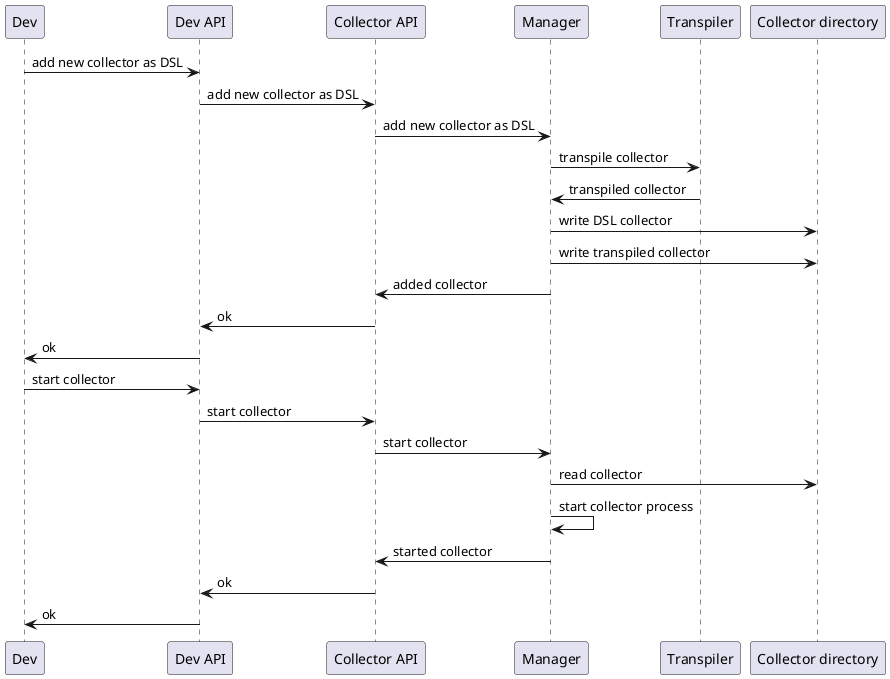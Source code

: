 @startuml
participant "Dev" as D
participant "Dev API" as A
participant "Collector API" as CA
participant "Manager" as M
participant "Transpiler" as T
participant "Collector directory" as DIR


D -> A: add new collector as DSL
A -> CA: add new collector as DSL

CA -> M: add new collector as DSL

M -> T: transpile collector
T -> M: transpiled collector


M -> DIR : write DSL collector
M -> DIR : write transpiled collector

M -> CA : added collector

CA -> A: ok
A -> D: ok






D -> A:  start collector


A -> CA: start collector
CA -> M: start collector

M -> DIR: read collector
M -> M: start collector process
M -> CA: started collector


CA -> A: ok
A -> D: ok







@enduml
